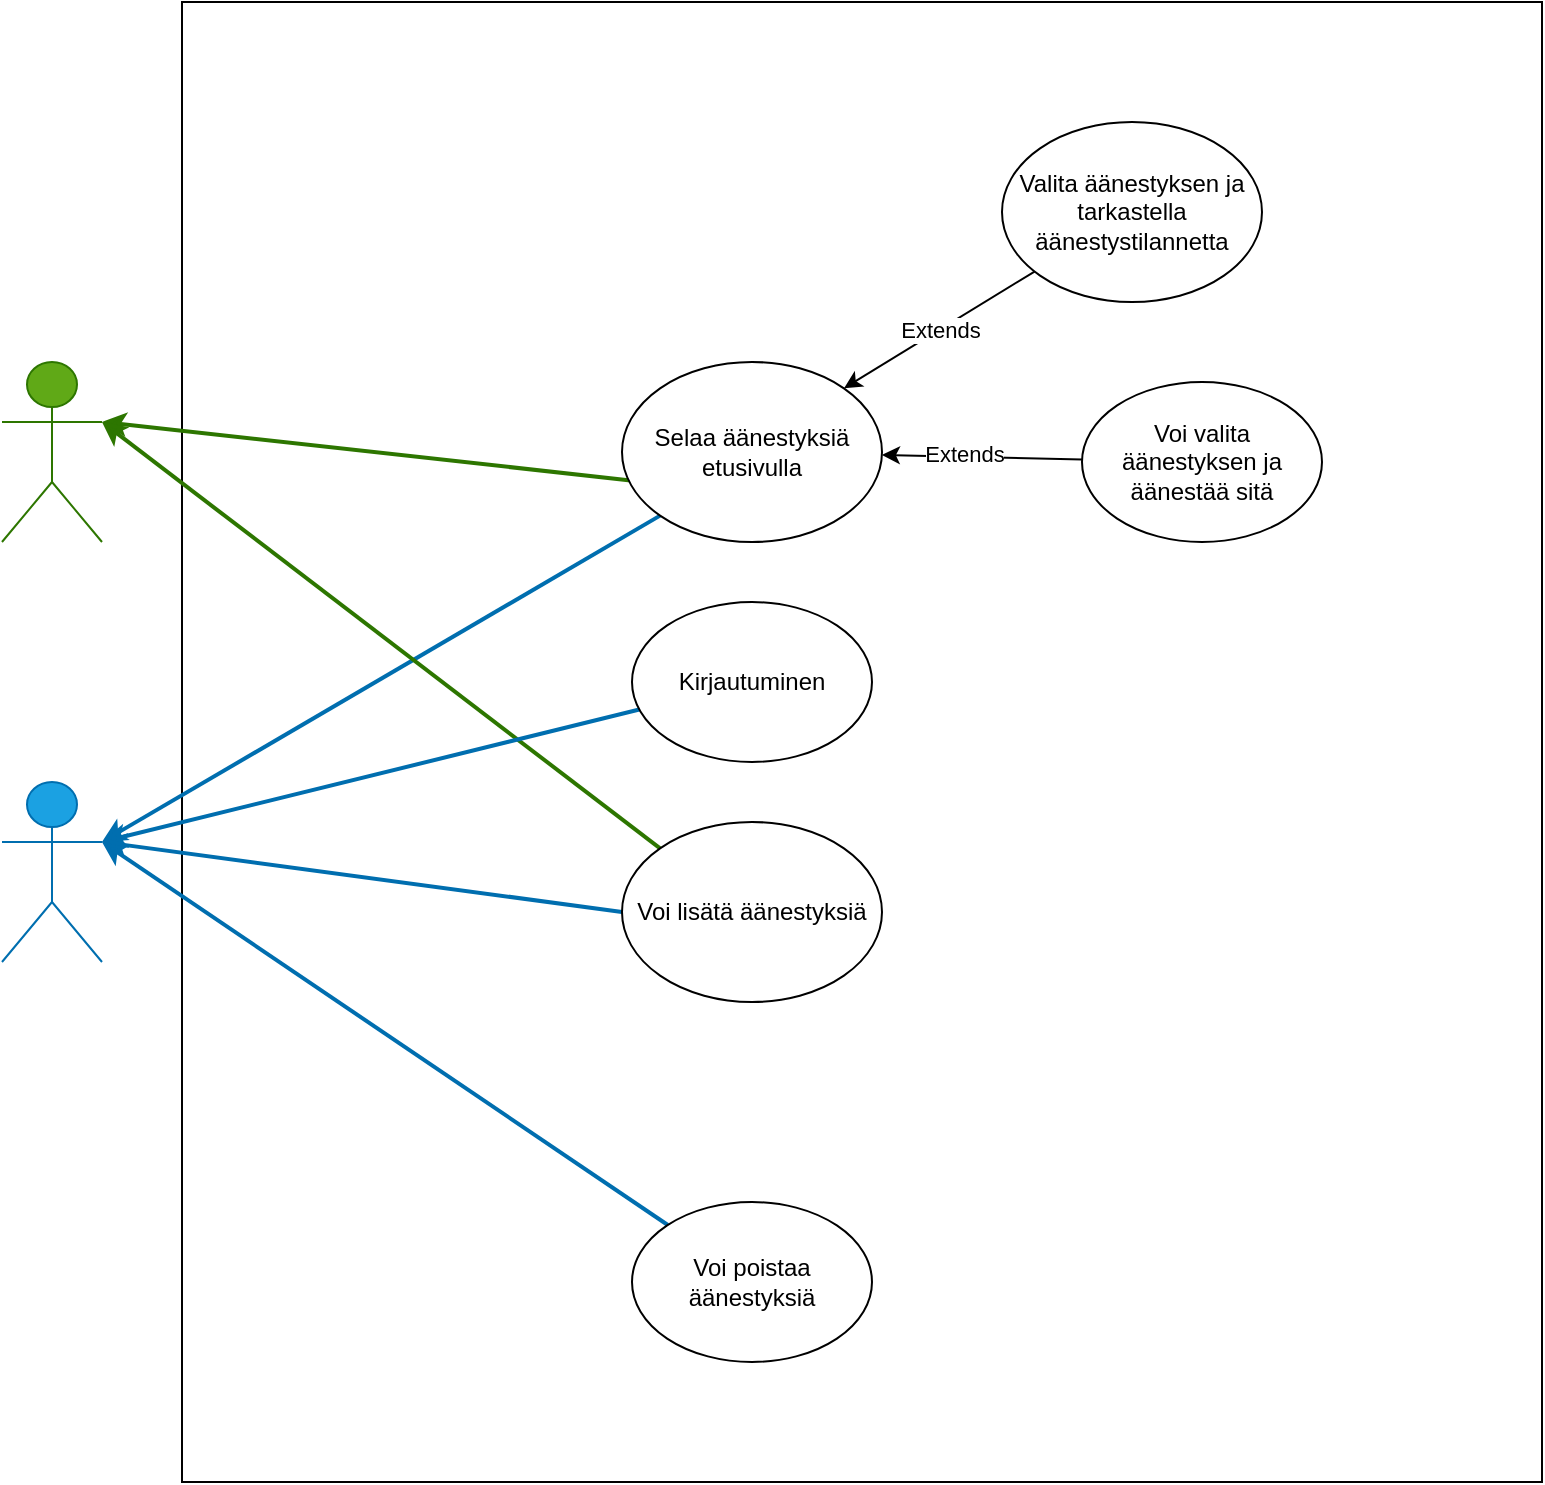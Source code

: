 <mxfile>
    <diagram id="GAxmcGUYm4IxWoK4wWsw" name="Page-1">
        <mxGraphModel dx="532" dy="909" grid="1" gridSize="10" guides="1" tooltips="1" connect="1" arrows="1" fold="1" page="1" pageScale="1" pageWidth="827" pageHeight="1169" math="0" shadow="0">
            <root>
                <mxCell id="0"/>
                <mxCell id="1" parent="0"/>
                <mxCell id="3" value="Ylläpitäjä" style="shape=umlActor;verticalLabelPosition=bottom;verticalAlign=top;html=1;fillColor=#1ba1e2;strokeColor=#006EAF;fontColor=#ffffff;" parent="1" vertex="1">
                    <mxGeometry x="50" y="440" width="50" height="90" as="geometry"/>
                </mxCell>
                <mxCell id="5" value="Käyttäjä" style="shape=umlActor;verticalLabelPosition=bottom;verticalAlign=top;html=1;fillColor=#60a917;strokeColor=#2D7600;fontColor=#ffffff;" parent="1" vertex="1">
                    <mxGeometry x="50" y="230" width="50" height="90" as="geometry"/>
                </mxCell>
                <mxCell id="8" value="" style="rounded=0;whiteSpace=wrap;html=1;" parent="1" vertex="1">
                    <mxGeometry x="140" y="50" width="680" height="740" as="geometry"/>
                </mxCell>
                <mxCell id="15" style="rounded=0;orthogonalLoop=1;jettySize=auto;html=1;entryX=1;entryY=0.333;entryDx=0;entryDy=0;entryPerimeter=0;exitX=0.033;exitY=0.658;exitDx=0;exitDy=0;exitPerimeter=0;shadow=0;strokeWidth=2;fillColor=#60a917;strokeColor=#2D7600;" parent="1" source="9" target="5" edge="1">
                    <mxGeometry relative="1" as="geometry"/>
                </mxCell>
                <mxCell id="16" style="edgeStyle=none;rounded=0;orthogonalLoop=1;jettySize=auto;html=1;exitX=0;exitY=1;exitDx=0;exitDy=0;entryX=1;entryY=0.333;entryDx=0;entryDy=0;entryPerimeter=0;strokeColor=#006EAF;strokeWidth=2;fillColor=#1ba1e2;" parent="1" source="9" target="3" edge="1">
                    <mxGeometry relative="1" as="geometry"/>
                </mxCell>
                <mxCell id="9" value="Selaa äänestyksiä etusivulla" style="ellipse;whiteSpace=wrap;html=1;" parent="1" vertex="1">
                    <mxGeometry x="360" y="230" width="130" height="90" as="geometry"/>
                </mxCell>
                <mxCell id="23" value="Extends" style="rounded=0;orthogonalLoop=1;jettySize=auto;html=1;entryX=1;entryY=0;entryDx=0;entryDy=0;" parent="1" source="10" target="9" edge="1">
                    <mxGeometry relative="1" as="geometry"/>
                </mxCell>
                <mxCell id="10" value="Valita äänestyksen ja tarkastella äänestystilannetta" style="ellipse;whiteSpace=wrap;html=1;" parent="1" vertex="1">
                    <mxGeometry x="550" y="110" width="130" height="90" as="geometry"/>
                </mxCell>
                <mxCell id="24" style="edgeStyle=none;rounded=0;orthogonalLoop=1;jettySize=auto;html=1;" parent="1" source="11" target="9" edge="1">
                    <mxGeometry relative="1" as="geometry"/>
                </mxCell>
                <mxCell id="25" value="Extends" style="edgeLabel;html=1;align=center;verticalAlign=middle;resizable=0;points=[];" parent="24" vertex="1" connectable="0">
                    <mxGeometry x="0.186" y="-2" relative="1" as="geometry">
                        <mxPoint as="offset"/>
                    </mxGeometry>
                </mxCell>
                <mxCell id="11" value="Voi valita äänestyksen ja äänestää sitä" style="ellipse;whiteSpace=wrap;html=1;" parent="1" vertex="1">
                    <mxGeometry x="590" y="240" width="120" height="80" as="geometry"/>
                </mxCell>
                <mxCell id="21" style="edgeStyle=none;rounded=0;orthogonalLoop=1;jettySize=auto;html=1;exitX=0;exitY=0;exitDx=0;exitDy=0;entryX=1;entryY=0.333;entryDx=0;entryDy=0;entryPerimeter=0;shadow=0;strokeColor=#2D7600;strokeWidth=2;fillColor=#60a917;" parent="1" source="12" target="5" edge="1">
                    <mxGeometry relative="1" as="geometry"/>
                </mxCell>
                <mxCell id="22" style="edgeStyle=none;rounded=0;orthogonalLoop=1;jettySize=auto;html=1;exitX=0;exitY=0.5;exitDx=0;exitDy=0;entryX=1;entryY=0.333;entryDx=0;entryDy=0;entryPerimeter=0;shadow=0;strokeColor=#006EAF;strokeWidth=2;fillColor=#1ba1e2;" parent="1" source="12" target="3" edge="1">
                    <mxGeometry relative="1" as="geometry"/>
                </mxCell>
                <mxCell id="12" value="Voi lisätä äänestyksiä" style="ellipse;whiteSpace=wrap;html=1;" parent="1" vertex="1">
                    <mxGeometry x="360" y="460" width="130" height="90" as="geometry"/>
                </mxCell>
                <mxCell id="33" style="edgeStyle=none;rounded=0;orthogonalLoop=1;jettySize=auto;html=1;entryX=1;entryY=0.333;entryDx=0;entryDy=0;entryPerimeter=0;strokeWidth=2;fillColor=#1ba1e2;strokeColor=#006EAF;" parent="1" source="13" target="3" edge="1">
                    <mxGeometry relative="1" as="geometry"/>
                </mxCell>
                <mxCell id="13" value="Voi poistaa äänestyksiä" style="ellipse;whiteSpace=wrap;html=1;" parent="1" vertex="1">
                    <mxGeometry x="365" y="650" width="120" height="80" as="geometry"/>
                </mxCell>
                <mxCell id="32" style="edgeStyle=none;rounded=0;orthogonalLoop=1;jettySize=auto;html=1;entryX=1;entryY=0.333;entryDx=0;entryDy=0;entryPerimeter=0;strokeWidth=2;fillColor=#1ba1e2;strokeColor=#006EAF;" parent="1" source="28" target="3" edge="1">
                    <mxGeometry relative="1" as="geometry"/>
                </mxCell>
                <mxCell id="28" value="Kirjautuminen" style="ellipse;whiteSpace=wrap;html=1;" parent="1" vertex="1">
                    <mxGeometry x="365" y="350" width="120" height="80" as="geometry"/>
                </mxCell>
            </root>
        </mxGraphModel>
    </diagram>
</mxfile>